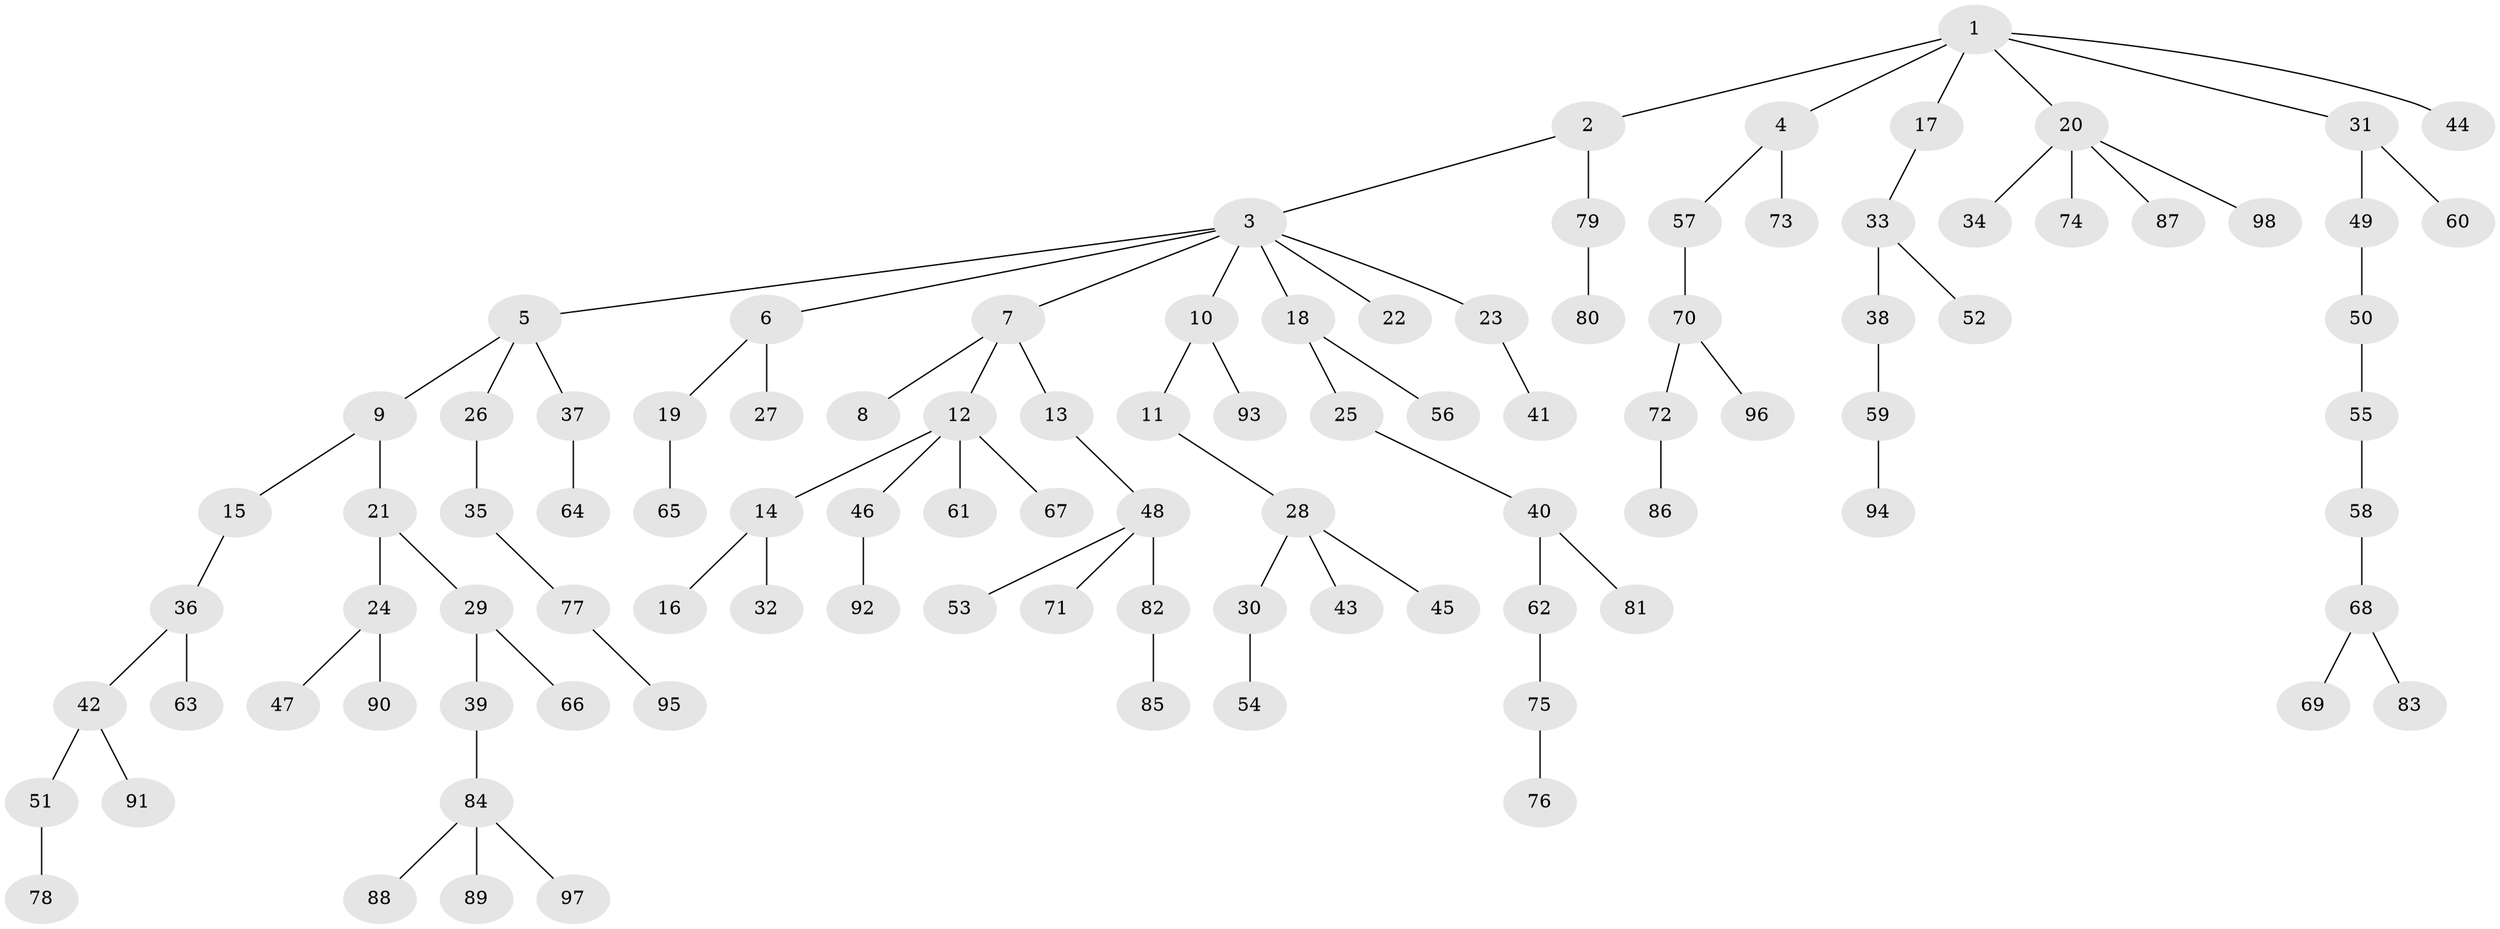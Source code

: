 // original degree distribution, {7: 0.007194244604316547, 4: 0.08633093525179857, 8: 0.007194244604316547, 5: 0.02158273381294964, 2: 0.30935251798561153, 3: 0.10071942446043165, 1: 0.460431654676259, 6: 0.007194244604316547}
// Generated by graph-tools (version 1.1) at 2025/51/03/04/25 22:51:58]
// undirected, 98 vertices, 97 edges
graph export_dot {
  node [color=gray90,style=filled];
  1;
  2;
  3;
  4;
  5;
  6;
  7;
  8;
  9;
  10;
  11;
  12;
  13;
  14;
  15;
  16;
  17;
  18;
  19;
  20;
  21;
  22;
  23;
  24;
  25;
  26;
  27;
  28;
  29;
  30;
  31;
  32;
  33;
  34;
  35;
  36;
  37;
  38;
  39;
  40;
  41;
  42;
  43;
  44;
  45;
  46;
  47;
  48;
  49;
  50;
  51;
  52;
  53;
  54;
  55;
  56;
  57;
  58;
  59;
  60;
  61;
  62;
  63;
  64;
  65;
  66;
  67;
  68;
  69;
  70;
  71;
  72;
  73;
  74;
  75;
  76;
  77;
  78;
  79;
  80;
  81;
  82;
  83;
  84;
  85;
  86;
  87;
  88;
  89;
  90;
  91;
  92;
  93;
  94;
  95;
  96;
  97;
  98;
  1 -- 2 [weight=1.0];
  1 -- 4 [weight=1.0];
  1 -- 17 [weight=1.0];
  1 -- 20 [weight=1.0];
  1 -- 31 [weight=1.0];
  1 -- 44 [weight=1.0];
  2 -- 3 [weight=1.0];
  2 -- 79 [weight=1.0];
  3 -- 5 [weight=1.0];
  3 -- 6 [weight=1.0];
  3 -- 7 [weight=1.0];
  3 -- 10 [weight=1.0];
  3 -- 18 [weight=1.0];
  3 -- 22 [weight=1.0];
  3 -- 23 [weight=1.0];
  4 -- 57 [weight=1.0];
  4 -- 73 [weight=1.0];
  5 -- 9 [weight=1.0];
  5 -- 26 [weight=1.0];
  5 -- 37 [weight=1.0];
  6 -- 19 [weight=1.0];
  6 -- 27 [weight=1.0];
  7 -- 8 [weight=1.0];
  7 -- 12 [weight=1.0];
  7 -- 13 [weight=1.0];
  9 -- 15 [weight=1.0];
  9 -- 21 [weight=1.0];
  10 -- 11 [weight=1.0];
  10 -- 93 [weight=1.0];
  11 -- 28 [weight=1.0];
  12 -- 14 [weight=1.0];
  12 -- 46 [weight=1.0];
  12 -- 61 [weight=1.0];
  12 -- 67 [weight=1.0];
  13 -- 48 [weight=1.0];
  14 -- 16 [weight=1.0];
  14 -- 32 [weight=1.0];
  15 -- 36 [weight=1.0];
  17 -- 33 [weight=1.0];
  18 -- 25 [weight=1.0];
  18 -- 56 [weight=1.0];
  19 -- 65 [weight=1.0];
  20 -- 34 [weight=1.0];
  20 -- 74 [weight=1.0];
  20 -- 87 [weight=1.0];
  20 -- 98 [weight=1.0];
  21 -- 24 [weight=1.0];
  21 -- 29 [weight=1.0];
  23 -- 41 [weight=1.0];
  24 -- 47 [weight=1.0];
  24 -- 90 [weight=1.0];
  25 -- 40 [weight=1.0];
  26 -- 35 [weight=1.0];
  28 -- 30 [weight=1.0];
  28 -- 43 [weight=1.0];
  28 -- 45 [weight=1.0];
  29 -- 39 [weight=1.0];
  29 -- 66 [weight=1.0];
  30 -- 54 [weight=1.0];
  31 -- 49 [weight=1.0];
  31 -- 60 [weight=2.0];
  33 -- 38 [weight=1.0];
  33 -- 52 [weight=1.0];
  35 -- 77 [weight=1.0];
  36 -- 42 [weight=1.0];
  36 -- 63 [weight=1.0];
  37 -- 64 [weight=1.0];
  38 -- 59 [weight=1.0];
  39 -- 84 [weight=1.0];
  40 -- 62 [weight=1.0];
  40 -- 81 [weight=1.0];
  42 -- 51 [weight=1.0];
  42 -- 91 [weight=1.0];
  46 -- 92 [weight=1.0];
  48 -- 53 [weight=1.0];
  48 -- 71 [weight=1.0];
  48 -- 82 [weight=1.0];
  49 -- 50 [weight=1.0];
  50 -- 55 [weight=1.0];
  51 -- 78 [weight=1.0];
  55 -- 58 [weight=1.0];
  57 -- 70 [weight=1.0];
  58 -- 68 [weight=1.0];
  59 -- 94 [weight=1.0];
  62 -- 75 [weight=1.0];
  68 -- 69 [weight=1.0];
  68 -- 83 [weight=1.0];
  70 -- 72 [weight=1.0];
  70 -- 96 [weight=1.0];
  72 -- 86 [weight=1.0];
  75 -- 76 [weight=1.0];
  77 -- 95 [weight=1.0];
  79 -- 80 [weight=1.0];
  82 -- 85 [weight=1.0];
  84 -- 88 [weight=1.0];
  84 -- 89 [weight=1.0];
  84 -- 97 [weight=1.0];
}
